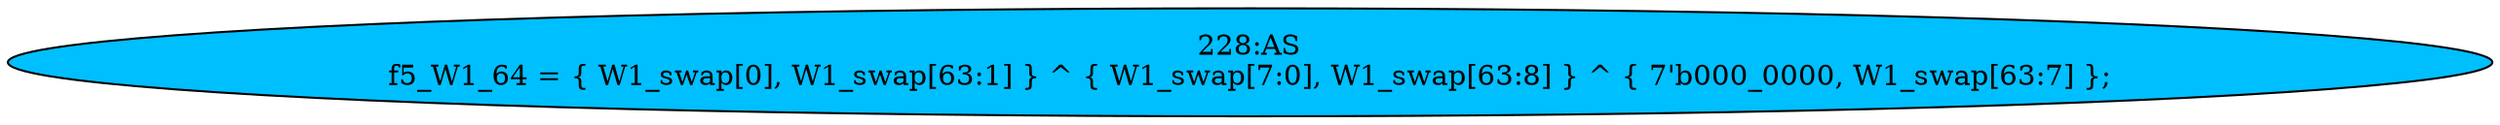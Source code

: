 strict digraph "" {
	node [label="\N"];
	"228:AS"	 [ast="<pyverilog.vparser.ast.Assign object at 0x7f65e4bcd990>",
		def_var="['f5_W1_64']",
		fillcolor=deepskyblue,
		label="228:AS
f5_W1_64 = { W1_swap[0], W1_swap[63:1] } ^ { W1_swap[7:0], W1_swap[63:8] } ^ { 7'b000_0000, W1_swap[63:7] };",
		statements="[]",
		style=filled,
		typ=Assign,
		use_var="['W1_swap', 'W1_swap', 'W1_swap', 'W1_swap', 'W1_swap']"];
}
